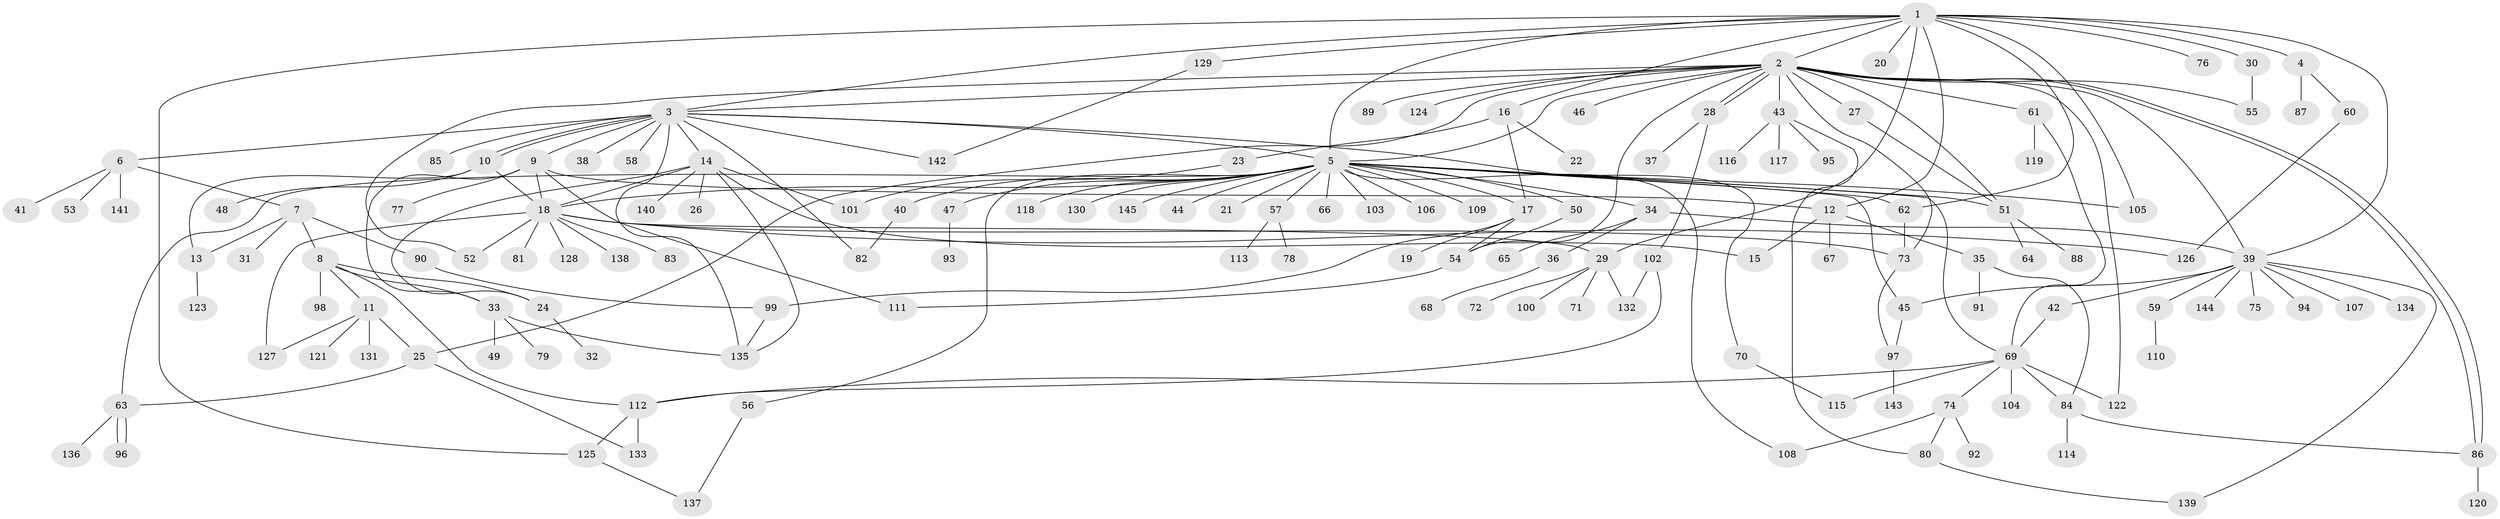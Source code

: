 // coarse degree distribution, {12: 0.011494252873563218, 25: 0.011494252873563218, 17: 0.011494252873563218, 3: 0.09195402298850575, 21: 0.011494252873563218, 5: 0.05747126436781609, 6: 0.034482758620689655, 4: 0.10344827586206896, 8: 0.011494252873563218, 10: 0.011494252873563218, 1: 0.4942528735632184, 2: 0.13793103448275862, 7: 0.011494252873563218}
// Generated by graph-tools (version 1.1) at 2025/18/03/04/25 18:18:16]
// undirected, 145 vertices, 202 edges
graph export_dot {
graph [start="1"]
  node [color=gray90,style=filled];
  1;
  2;
  3;
  4;
  5;
  6;
  7;
  8;
  9;
  10;
  11;
  12;
  13;
  14;
  15;
  16;
  17;
  18;
  19;
  20;
  21;
  22;
  23;
  24;
  25;
  26;
  27;
  28;
  29;
  30;
  31;
  32;
  33;
  34;
  35;
  36;
  37;
  38;
  39;
  40;
  41;
  42;
  43;
  44;
  45;
  46;
  47;
  48;
  49;
  50;
  51;
  52;
  53;
  54;
  55;
  56;
  57;
  58;
  59;
  60;
  61;
  62;
  63;
  64;
  65;
  66;
  67;
  68;
  69;
  70;
  71;
  72;
  73;
  74;
  75;
  76;
  77;
  78;
  79;
  80;
  81;
  82;
  83;
  84;
  85;
  86;
  87;
  88;
  89;
  90;
  91;
  92;
  93;
  94;
  95;
  96;
  97;
  98;
  99;
  100;
  101;
  102;
  103;
  104;
  105;
  106;
  107;
  108;
  109;
  110;
  111;
  112;
  113;
  114;
  115;
  116;
  117;
  118;
  119;
  120;
  121;
  122;
  123;
  124;
  125;
  126;
  127;
  128;
  129;
  130;
  131;
  132;
  133;
  134;
  135;
  136;
  137;
  138;
  139;
  140;
  141;
  142;
  143;
  144;
  145;
  1 -- 2;
  1 -- 3;
  1 -- 4;
  1 -- 5;
  1 -- 12;
  1 -- 16;
  1 -- 20;
  1 -- 29;
  1 -- 30;
  1 -- 39;
  1 -- 62;
  1 -- 76;
  1 -- 105;
  1 -- 125;
  1 -- 129;
  2 -- 3;
  2 -- 5;
  2 -- 25;
  2 -- 27;
  2 -- 28;
  2 -- 28;
  2 -- 39;
  2 -- 43;
  2 -- 46;
  2 -- 51;
  2 -- 52;
  2 -- 54;
  2 -- 55;
  2 -- 61;
  2 -- 73;
  2 -- 86;
  2 -- 86;
  2 -- 89;
  2 -- 122;
  2 -- 124;
  3 -- 5;
  3 -- 6;
  3 -- 9;
  3 -- 10;
  3 -- 10;
  3 -- 14;
  3 -- 38;
  3 -- 58;
  3 -- 70;
  3 -- 82;
  3 -- 85;
  3 -- 135;
  3 -- 142;
  4 -- 60;
  4 -- 87;
  5 -- 17;
  5 -- 18;
  5 -- 21;
  5 -- 34;
  5 -- 40;
  5 -- 44;
  5 -- 45;
  5 -- 47;
  5 -- 50;
  5 -- 51;
  5 -- 56;
  5 -- 57;
  5 -- 62;
  5 -- 63;
  5 -- 66;
  5 -- 69;
  5 -- 103;
  5 -- 105;
  5 -- 106;
  5 -- 108;
  5 -- 109;
  5 -- 118;
  5 -- 130;
  5 -- 145;
  6 -- 7;
  6 -- 41;
  6 -- 53;
  6 -- 141;
  7 -- 8;
  7 -- 13;
  7 -- 31;
  7 -- 90;
  8 -- 11;
  8 -- 24;
  8 -- 33;
  8 -- 98;
  8 -- 112;
  9 -- 12;
  9 -- 18;
  9 -- 33;
  9 -- 77;
  9 -- 111;
  10 -- 13;
  10 -- 18;
  10 -- 48;
  11 -- 25;
  11 -- 121;
  11 -- 127;
  11 -- 131;
  12 -- 15;
  12 -- 35;
  12 -- 67;
  13 -- 123;
  14 -- 15;
  14 -- 18;
  14 -- 24;
  14 -- 26;
  14 -- 101;
  14 -- 135;
  14 -- 140;
  16 -- 17;
  16 -- 22;
  16 -- 23;
  17 -- 19;
  17 -- 54;
  17 -- 99;
  18 -- 29;
  18 -- 52;
  18 -- 73;
  18 -- 81;
  18 -- 83;
  18 -- 126;
  18 -- 127;
  18 -- 128;
  18 -- 138;
  23 -- 101;
  24 -- 32;
  25 -- 63;
  25 -- 133;
  27 -- 51;
  28 -- 37;
  28 -- 102;
  29 -- 71;
  29 -- 72;
  29 -- 100;
  29 -- 132;
  30 -- 55;
  33 -- 49;
  33 -- 79;
  33 -- 135;
  34 -- 36;
  34 -- 39;
  34 -- 65;
  35 -- 84;
  35 -- 91;
  36 -- 68;
  39 -- 42;
  39 -- 45;
  39 -- 59;
  39 -- 75;
  39 -- 94;
  39 -- 107;
  39 -- 134;
  39 -- 139;
  39 -- 144;
  40 -- 82;
  42 -- 69;
  43 -- 80;
  43 -- 95;
  43 -- 116;
  43 -- 117;
  45 -- 97;
  47 -- 93;
  50 -- 54;
  51 -- 64;
  51 -- 88;
  54 -- 111;
  56 -- 137;
  57 -- 78;
  57 -- 113;
  59 -- 110;
  60 -- 126;
  61 -- 69;
  61 -- 119;
  62 -- 73;
  63 -- 96;
  63 -- 96;
  63 -- 136;
  69 -- 74;
  69 -- 84;
  69 -- 104;
  69 -- 112;
  69 -- 115;
  69 -- 122;
  70 -- 115;
  73 -- 97;
  74 -- 80;
  74 -- 92;
  74 -- 108;
  80 -- 139;
  84 -- 86;
  84 -- 114;
  86 -- 120;
  90 -- 99;
  97 -- 143;
  99 -- 135;
  102 -- 112;
  102 -- 132;
  112 -- 125;
  112 -- 133;
  125 -- 137;
  129 -- 142;
}
